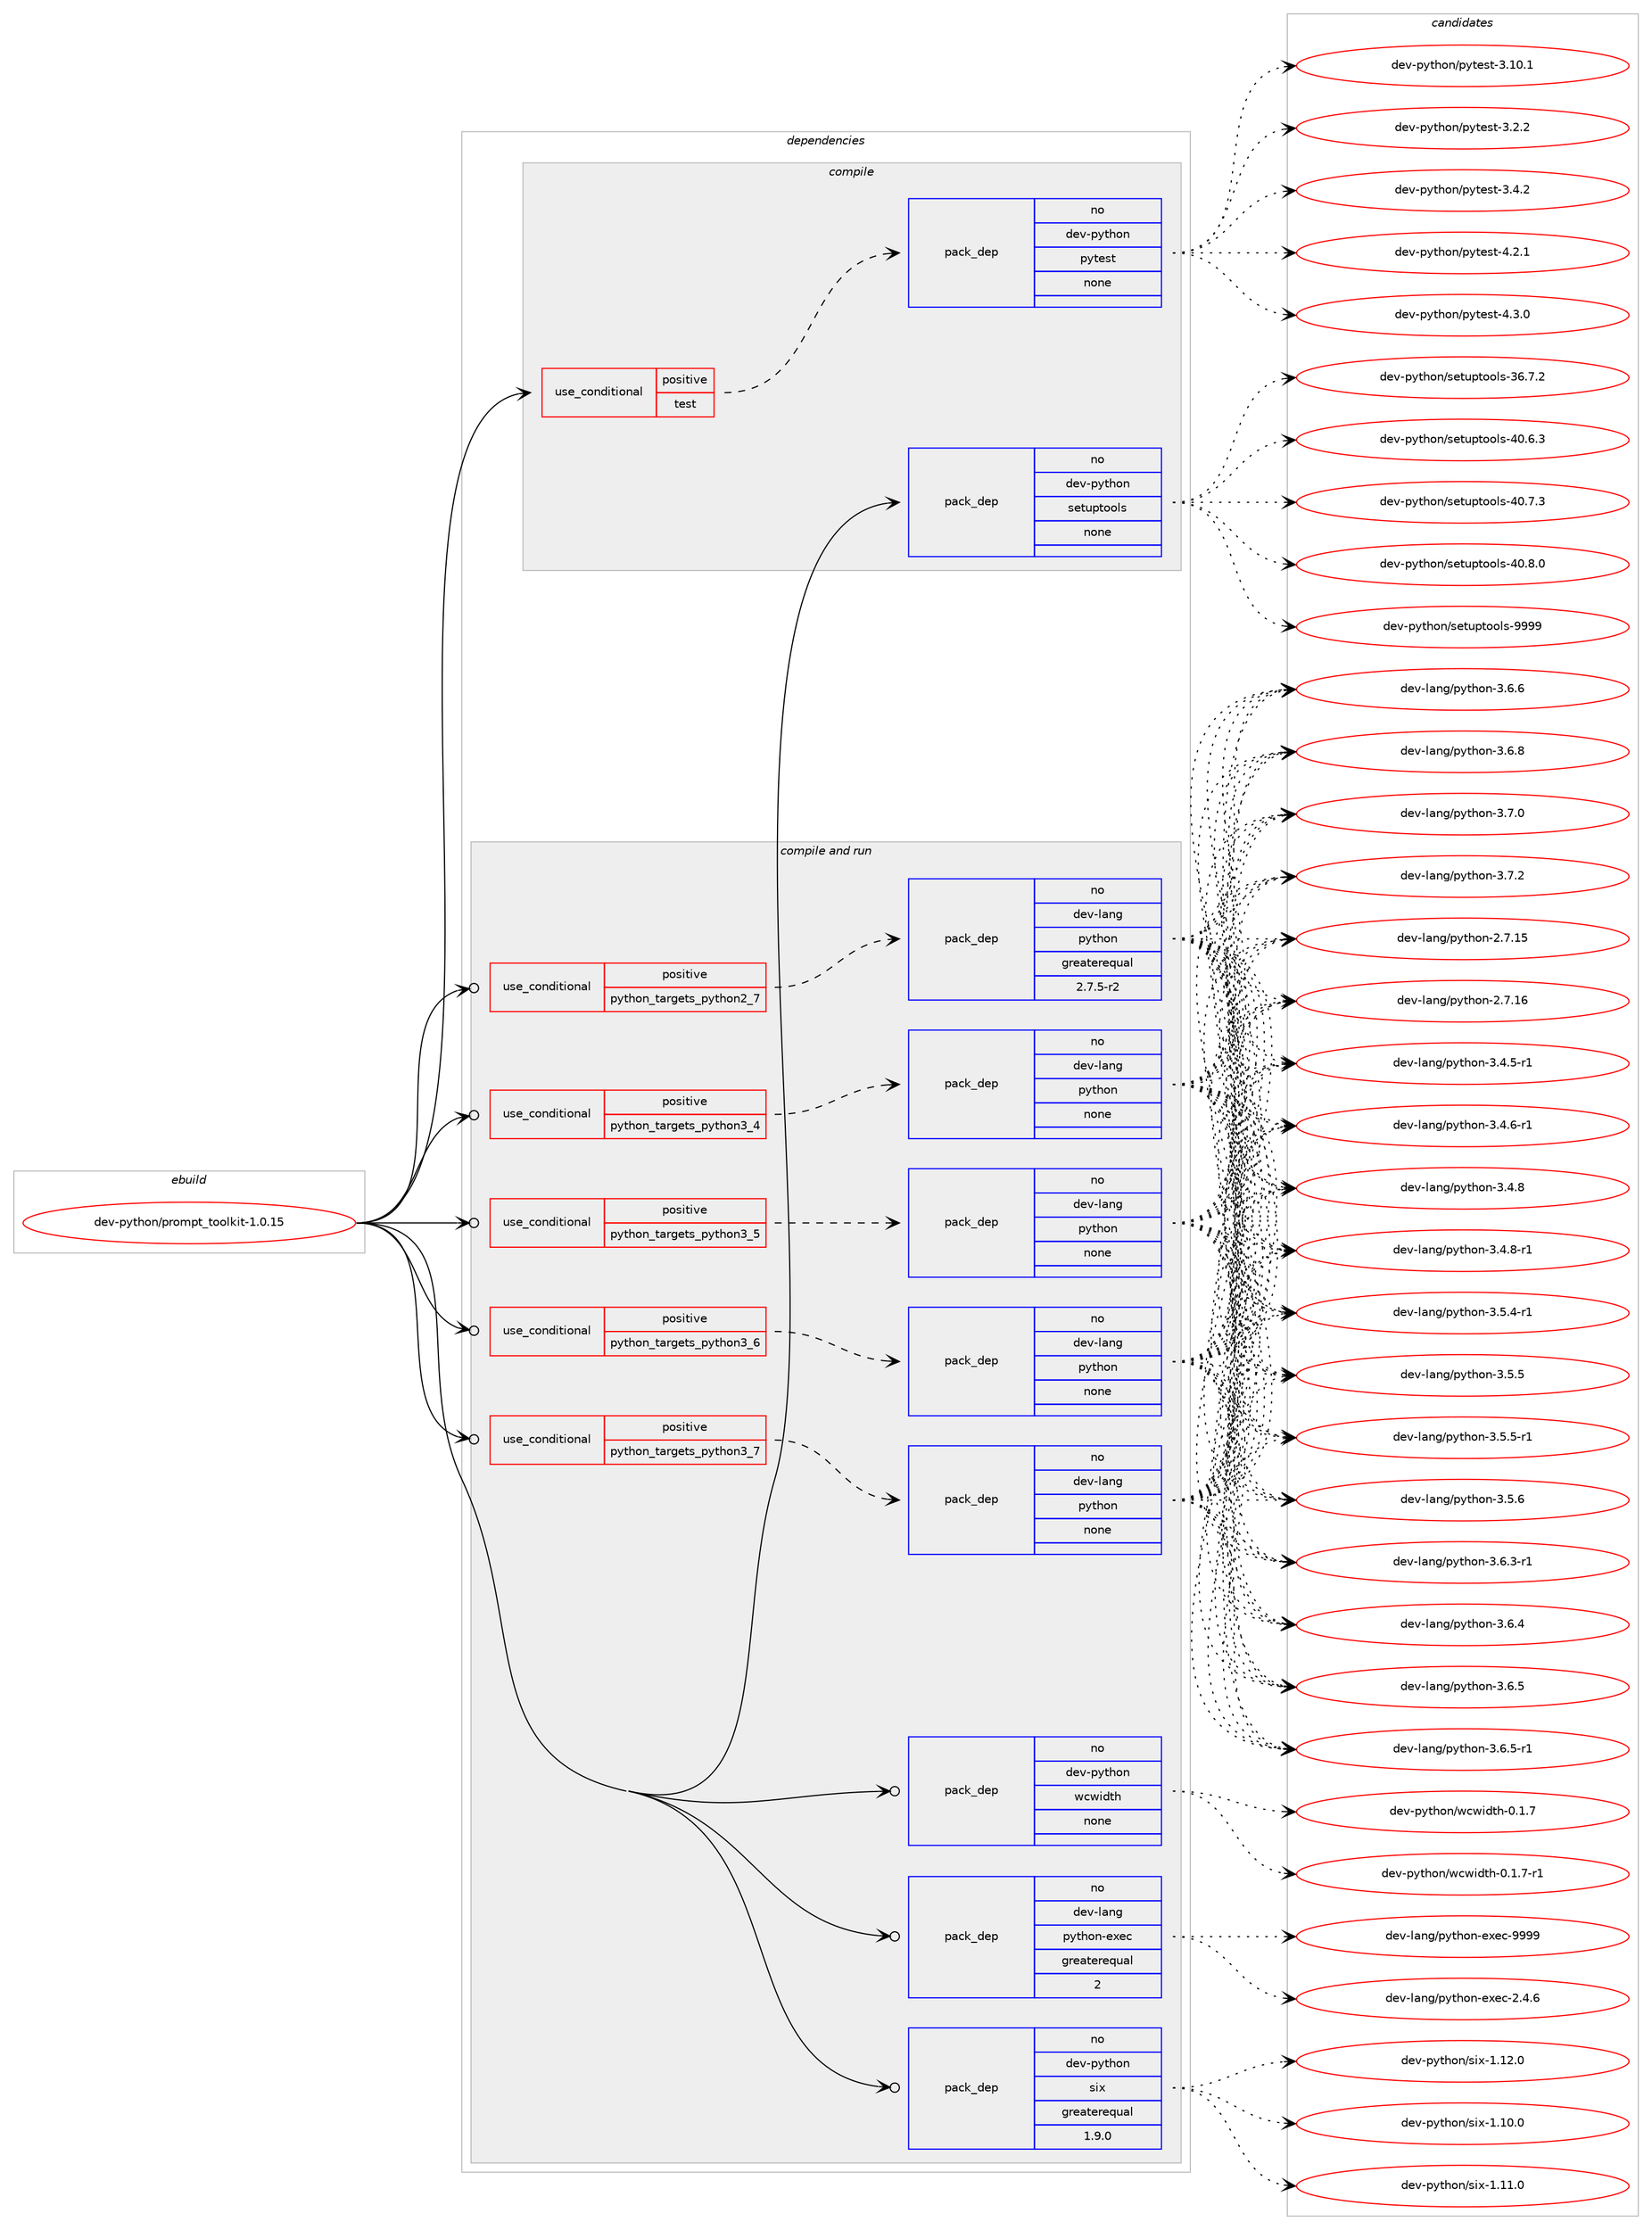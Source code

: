 digraph prolog {

# *************
# Graph options
# *************

newrank=true;
concentrate=true;
compound=true;
graph [rankdir=LR,fontname=Helvetica,fontsize=10,ranksep=1.5];#, ranksep=2.5, nodesep=0.2];
edge  [arrowhead=vee];
node  [fontname=Helvetica,fontsize=10];

# **********
# The ebuild
# **********

subgraph cluster_leftcol {
color=gray;
rank=same;
label=<<i>ebuild</i>>;
id [label="dev-python/prompt_toolkit-1.0.15", color=red, width=4, href="../dev-python/prompt_toolkit-1.0.15.svg"];
}

# ****************
# The dependencies
# ****************

subgraph cluster_midcol {
color=gray;
label=<<i>dependencies</i>>;
subgraph cluster_compile {
fillcolor="#eeeeee";
style=filled;
label=<<i>compile</i>>;
subgraph cond379869 {
dependency1426646 [label=<<TABLE BORDER="0" CELLBORDER="1" CELLSPACING="0" CELLPADDING="4"><TR><TD ROWSPAN="3" CELLPADDING="10">use_conditional</TD></TR><TR><TD>positive</TD></TR><TR><TD>test</TD></TR></TABLE>>, shape=none, color=red];
subgraph pack1023463 {
dependency1426647 [label=<<TABLE BORDER="0" CELLBORDER="1" CELLSPACING="0" CELLPADDING="4" WIDTH="220"><TR><TD ROWSPAN="6" CELLPADDING="30">pack_dep</TD></TR><TR><TD WIDTH="110">no</TD></TR><TR><TD>dev-python</TD></TR><TR><TD>pytest</TD></TR><TR><TD>none</TD></TR><TR><TD></TD></TR></TABLE>>, shape=none, color=blue];
}
dependency1426646:e -> dependency1426647:w [weight=20,style="dashed",arrowhead="vee"];
}
id:e -> dependency1426646:w [weight=20,style="solid",arrowhead="vee"];
subgraph pack1023464 {
dependency1426648 [label=<<TABLE BORDER="0" CELLBORDER="1" CELLSPACING="0" CELLPADDING="4" WIDTH="220"><TR><TD ROWSPAN="6" CELLPADDING="30">pack_dep</TD></TR><TR><TD WIDTH="110">no</TD></TR><TR><TD>dev-python</TD></TR><TR><TD>setuptools</TD></TR><TR><TD>none</TD></TR><TR><TD></TD></TR></TABLE>>, shape=none, color=blue];
}
id:e -> dependency1426648:w [weight=20,style="solid",arrowhead="vee"];
}
subgraph cluster_compileandrun {
fillcolor="#eeeeee";
style=filled;
label=<<i>compile and run</i>>;
subgraph cond379870 {
dependency1426649 [label=<<TABLE BORDER="0" CELLBORDER="1" CELLSPACING="0" CELLPADDING="4"><TR><TD ROWSPAN="3" CELLPADDING="10">use_conditional</TD></TR><TR><TD>positive</TD></TR><TR><TD>python_targets_python2_7</TD></TR></TABLE>>, shape=none, color=red];
subgraph pack1023465 {
dependency1426650 [label=<<TABLE BORDER="0" CELLBORDER="1" CELLSPACING="0" CELLPADDING="4" WIDTH="220"><TR><TD ROWSPAN="6" CELLPADDING="30">pack_dep</TD></TR><TR><TD WIDTH="110">no</TD></TR><TR><TD>dev-lang</TD></TR><TR><TD>python</TD></TR><TR><TD>greaterequal</TD></TR><TR><TD>2.7.5-r2</TD></TR></TABLE>>, shape=none, color=blue];
}
dependency1426649:e -> dependency1426650:w [weight=20,style="dashed",arrowhead="vee"];
}
id:e -> dependency1426649:w [weight=20,style="solid",arrowhead="odotvee"];
subgraph cond379871 {
dependency1426651 [label=<<TABLE BORDER="0" CELLBORDER="1" CELLSPACING="0" CELLPADDING="4"><TR><TD ROWSPAN="3" CELLPADDING="10">use_conditional</TD></TR><TR><TD>positive</TD></TR><TR><TD>python_targets_python3_4</TD></TR></TABLE>>, shape=none, color=red];
subgraph pack1023466 {
dependency1426652 [label=<<TABLE BORDER="0" CELLBORDER="1" CELLSPACING="0" CELLPADDING="4" WIDTH="220"><TR><TD ROWSPAN="6" CELLPADDING="30">pack_dep</TD></TR><TR><TD WIDTH="110">no</TD></TR><TR><TD>dev-lang</TD></TR><TR><TD>python</TD></TR><TR><TD>none</TD></TR><TR><TD></TD></TR></TABLE>>, shape=none, color=blue];
}
dependency1426651:e -> dependency1426652:w [weight=20,style="dashed",arrowhead="vee"];
}
id:e -> dependency1426651:w [weight=20,style="solid",arrowhead="odotvee"];
subgraph cond379872 {
dependency1426653 [label=<<TABLE BORDER="0" CELLBORDER="1" CELLSPACING="0" CELLPADDING="4"><TR><TD ROWSPAN="3" CELLPADDING="10">use_conditional</TD></TR><TR><TD>positive</TD></TR><TR><TD>python_targets_python3_5</TD></TR></TABLE>>, shape=none, color=red];
subgraph pack1023467 {
dependency1426654 [label=<<TABLE BORDER="0" CELLBORDER="1" CELLSPACING="0" CELLPADDING="4" WIDTH="220"><TR><TD ROWSPAN="6" CELLPADDING="30">pack_dep</TD></TR><TR><TD WIDTH="110">no</TD></TR><TR><TD>dev-lang</TD></TR><TR><TD>python</TD></TR><TR><TD>none</TD></TR><TR><TD></TD></TR></TABLE>>, shape=none, color=blue];
}
dependency1426653:e -> dependency1426654:w [weight=20,style="dashed",arrowhead="vee"];
}
id:e -> dependency1426653:w [weight=20,style="solid",arrowhead="odotvee"];
subgraph cond379873 {
dependency1426655 [label=<<TABLE BORDER="0" CELLBORDER="1" CELLSPACING="0" CELLPADDING="4"><TR><TD ROWSPAN="3" CELLPADDING="10">use_conditional</TD></TR><TR><TD>positive</TD></TR><TR><TD>python_targets_python3_6</TD></TR></TABLE>>, shape=none, color=red];
subgraph pack1023468 {
dependency1426656 [label=<<TABLE BORDER="0" CELLBORDER="1" CELLSPACING="0" CELLPADDING="4" WIDTH="220"><TR><TD ROWSPAN="6" CELLPADDING="30">pack_dep</TD></TR><TR><TD WIDTH="110">no</TD></TR><TR><TD>dev-lang</TD></TR><TR><TD>python</TD></TR><TR><TD>none</TD></TR><TR><TD></TD></TR></TABLE>>, shape=none, color=blue];
}
dependency1426655:e -> dependency1426656:w [weight=20,style="dashed",arrowhead="vee"];
}
id:e -> dependency1426655:w [weight=20,style="solid",arrowhead="odotvee"];
subgraph cond379874 {
dependency1426657 [label=<<TABLE BORDER="0" CELLBORDER="1" CELLSPACING="0" CELLPADDING="4"><TR><TD ROWSPAN="3" CELLPADDING="10">use_conditional</TD></TR><TR><TD>positive</TD></TR><TR><TD>python_targets_python3_7</TD></TR></TABLE>>, shape=none, color=red];
subgraph pack1023469 {
dependency1426658 [label=<<TABLE BORDER="0" CELLBORDER="1" CELLSPACING="0" CELLPADDING="4" WIDTH="220"><TR><TD ROWSPAN="6" CELLPADDING="30">pack_dep</TD></TR><TR><TD WIDTH="110">no</TD></TR><TR><TD>dev-lang</TD></TR><TR><TD>python</TD></TR><TR><TD>none</TD></TR><TR><TD></TD></TR></TABLE>>, shape=none, color=blue];
}
dependency1426657:e -> dependency1426658:w [weight=20,style="dashed",arrowhead="vee"];
}
id:e -> dependency1426657:w [weight=20,style="solid",arrowhead="odotvee"];
subgraph pack1023470 {
dependency1426659 [label=<<TABLE BORDER="0" CELLBORDER="1" CELLSPACING="0" CELLPADDING="4" WIDTH="220"><TR><TD ROWSPAN="6" CELLPADDING="30">pack_dep</TD></TR><TR><TD WIDTH="110">no</TD></TR><TR><TD>dev-lang</TD></TR><TR><TD>python-exec</TD></TR><TR><TD>greaterequal</TD></TR><TR><TD>2</TD></TR></TABLE>>, shape=none, color=blue];
}
id:e -> dependency1426659:w [weight=20,style="solid",arrowhead="odotvee"];
subgraph pack1023471 {
dependency1426660 [label=<<TABLE BORDER="0" CELLBORDER="1" CELLSPACING="0" CELLPADDING="4" WIDTH="220"><TR><TD ROWSPAN="6" CELLPADDING="30">pack_dep</TD></TR><TR><TD WIDTH="110">no</TD></TR><TR><TD>dev-python</TD></TR><TR><TD>six</TD></TR><TR><TD>greaterequal</TD></TR><TR><TD>1.9.0</TD></TR></TABLE>>, shape=none, color=blue];
}
id:e -> dependency1426660:w [weight=20,style="solid",arrowhead="odotvee"];
subgraph pack1023472 {
dependency1426661 [label=<<TABLE BORDER="0" CELLBORDER="1" CELLSPACING="0" CELLPADDING="4" WIDTH="220"><TR><TD ROWSPAN="6" CELLPADDING="30">pack_dep</TD></TR><TR><TD WIDTH="110">no</TD></TR><TR><TD>dev-python</TD></TR><TR><TD>wcwidth</TD></TR><TR><TD>none</TD></TR><TR><TD></TD></TR></TABLE>>, shape=none, color=blue];
}
id:e -> dependency1426661:w [weight=20,style="solid",arrowhead="odotvee"];
}
subgraph cluster_run {
fillcolor="#eeeeee";
style=filled;
label=<<i>run</i>>;
}
}

# **************
# The candidates
# **************

subgraph cluster_choices {
rank=same;
color=gray;
label=<<i>candidates</i>>;

subgraph choice1023463 {
color=black;
nodesep=1;
choice100101118451121211161041111104711212111610111511645514649484649 [label="dev-python/pytest-3.10.1", color=red, width=4,href="../dev-python/pytest-3.10.1.svg"];
choice1001011184511212111610411111047112121116101115116455146504650 [label="dev-python/pytest-3.2.2", color=red, width=4,href="../dev-python/pytest-3.2.2.svg"];
choice1001011184511212111610411111047112121116101115116455146524650 [label="dev-python/pytest-3.4.2", color=red, width=4,href="../dev-python/pytest-3.4.2.svg"];
choice1001011184511212111610411111047112121116101115116455246504649 [label="dev-python/pytest-4.2.1", color=red, width=4,href="../dev-python/pytest-4.2.1.svg"];
choice1001011184511212111610411111047112121116101115116455246514648 [label="dev-python/pytest-4.3.0", color=red, width=4,href="../dev-python/pytest-4.3.0.svg"];
dependency1426647:e -> choice100101118451121211161041111104711212111610111511645514649484649:w [style=dotted,weight="100"];
dependency1426647:e -> choice1001011184511212111610411111047112121116101115116455146504650:w [style=dotted,weight="100"];
dependency1426647:e -> choice1001011184511212111610411111047112121116101115116455146524650:w [style=dotted,weight="100"];
dependency1426647:e -> choice1001011184511212111610411111047112121116101115116455246504649:w [style=dotted,weight="100"];
dependency1426647:e -> choice1001011184511212111610411111047112121116101115116455246514648:w [style=dotted,weight="100"];
}
subgraph choice1023464 {
color=black;
nodesep=1;
choice100101118451121211161041111104711510111611711211611111110811545515446554650 [label="dev-python/setuptools-36.7.2", color=red, width=4,href="../dev-python/setuptools-36.7.2.svg"];
choice100101118451121211161041111104711510111611711211611111110811545524846544651 [label="dev-python/setuptools-40.6.3", color=red, width=4,href="../dev-python/setuptools-40.6.3.svg"];
choice100101118451121211161041111104711510111611711211611111110811545524846554651 [label="dev-python/setuptools-40.7.3", color=red, width=4,href="../dev-python/setuptools-40.7.3.svg"];
choice100101118451121211161041111104711510111611711211611111110811545524846564648 [label="dev-python/setuptools-40.8.0", color=red, width=4,href="../dev-python/setuptools-40.8.0.svg"];
choice10010111845112121116104111110471151011161171121161111111081154557575757 [label="dev-python/setuptools-9999", color=red, width=4,href="../dev-python/setuptools-9999.svg"];
dependency1426648:e -> choice100101118451121211161041111104711510111611711211611111110811545515446554650:w [style=dotted,weight="100"];
dependency1426648:e -> choice100101118451121211161041111104711510111611711211611111110811545524846544651:w [style=dotted,weight="100"];
dependency1426648:e -> choice100101118451121211161041111104711510111611711211611111110811545524846554651:w [style=dotted,weight="100"];
dependency1426648:e -> choice100101118451121211161041111104711510111611711211611111110811545524846564648:w [style=dotted,weight="100"];
dependency1426648:e -> choice10010111845112121116104111110471151011161171121161111111081154557575757:w [style=dotted,weight="100"];
}
subgraph choice1023465 {
color=black;
nodesep=1;
choice10010111845108971101034711212111610411111045504655464953 [label="dev-lang/python-2.7.15", color=red, width=4,href="../dev-lang/python-2.7.15.svg"];
choice10010111845108971101034711212111610411111045504655464954 [label="dev-lang/python-2.7.16", color=red, width=4,href="../dev-lang/python-2.7.16.svg"];
choice1001011184510897110103471121211161041111104551465246534511449 [label="dev-lang/python-3.4.5-r1", color=red, width=4,href="../dev-lang/python-3.4.5-r1.svg"];
choice1001011184510897110103471121211161041111104551465246544511449 [label="dev-lang/python-3.4.6-r1", color=red, width=4,href="../dev-lang/python-3.4.6-r1.svg"];
choice100101118451089711010347112121116104111110455146524656 [label="dev-lang/python-3.4.8", color=red, width=4,href="../dev-lang/python-3.4.8.svg"];
choice1001011184510897110103471121211161041111104551465246564511449 [label="dev-lang/python-3.4.8-r1", color=red, width=4,href="../dev-lang/python-3.4.8-r1.svg"];
choice1001011184510897110103471121211161041111104551465346524511449 [label="dev-lang/python-3.5.4-r1", color=red, width=4,href="../dev-lang/python-3.5.4-r1.svg"];
choice100101118451089711010347112121116104111110455146534653 [label="dev-lang/python-3.5.5", color=red, width=4,href="../dev-lang/python-3.5.5.svg"];
choice1001011184510897110103471121211161041111104551465346534511449 [label="dev-lang/python-3.5.5-r1", color=red, width=4,href="../dev-lang/python-3.5.5-r1.svg"];
choice100101118451089711010347112121116104111110455146534654 [label="dev-lang/python-3.5.6", color=red, width=4,href="../dev-lang/python-3.5.6.svg"];
choice1001011184510897110103471121211161041111104551465446514511449 [label="dev-lang/python-3.6.3-r1", color=red, width=4,href="../dev-lang/python-3.6.3-r1.svg"];
choice100101118451089711010347112121116104111110455146544652 [label="dev-lang/python-3.6.4", color=red, width=4,href="../dev-lang/python-3.6.4.svg"];
choice100101118451089711010347112121116104111110455146544653 [label="dev-lang/python-3.6.5", color=red, width=4,href="../dev-lang/python-3.6.5.svg"];
choice1001011184510897110103471121211161041111104551465446534511449 [label="dev-lang/python-3.6.5-r1", color=red, width=4,href="../dev-lang/python-3.6.5-r1.svg"];
choice100101118451089711010347112121116104111110455146544654 [label="dev-lang/python-3.6.6", color=red, width=4,href="../dev-lang/python-3.6.6.svg"];
choice100101118451089711010347112121116104111110455146544656 [label="dev-lang/python-3.6.8", color=red, width=4,href="../dev-lang/python-3.6.8.svg"];
choice100101118451089711010347112121116104111110455146554648 [label="dev-lang/python-3.7.0", color=red, width=4,href="../dev-lang/python-3.7.0.svg"];
choice100101118451089711010347112121116104111110455146554650 [label="dev-lang/python-3.7.2", color=red, width=4,href="../dev-lang/python-3.7.2.svg"];
dependency1426650:e -> choice10010111845108971101034711212111610411111045504655464953:w [style=dotted,weight="100"];
dependency1426650:e -> choice10010111845108971101034711212111610411111045504655464954:w [style=dotted,weight="100"];
dependency1426650:e -> choice1001011184510897110103471121211161041111104551465246534511449:w [style=dotted,weight="100"];
dependency1426650:e -> choice1001011184510897110103471121211161041111104551465246544511449:w [style=dotted,weight="100"];
dependency1426650:e -> choice100101118451089711010347112121116104111110455146524656:w [style=dotted,weight="100"];
dependency1426650:e -> choice1001011184510897110103471121211161041111104551465246564511449:w [style=dotted,weight="100"];
dependency1426650:e -> choice1001011184510897110103471121211161041111104551465346524511449:w [style=dotted,weight="100"];
dependency1426650:e -> choice100101118451089711010347112121116104111110455146534653:w [style=dotted,weight="100"];
dependency1426650:e -> choice1001011184510897110103471121211161041111104551465346534511449:w [style=dotted,weight="100"];
dependency1426650:e -> choice100101118451089711010347112121116104111110455146534654:w [style=dotted,weight="100"];
dependency1426650:e -> choice1001011184510897110103471121211161041111104551465446514511449:w [style=dotted,weight="100"];
dependency1426650:e -> choice100101118451089711010347112121116104111110455146544652:w [style=dotted,weight="100"];
dependency1426650:e -> choice100101118451089711010347112121116104111110455146544653:w [style=dotted,weight="100"];
dependency1426650:e -> choice1001011184510897110103471121211161041111104551465446534511449:w [style=dotted,weight="100"];
dependency1426650:e -> choice100101118451089711010347112121116104111110455146544654:w [style=dotted,weight="100"];
dependency1426650:e -> choice100101118451089711010347112121116104111110455146544656:w [style=dotted,weight="100"];
dependency1426650:e -> choice100101118451089711010347112121116104111110455146554648:w [style=dotted,weight="100"];
dependency1426650:e -> choice100101118451089711010347112121116104111110455146554650:w [style=dotted,weight="100"];
}
subgraph choice1023466 {
color=black;
nodesep=1;
choice10010111845108971101034711212111610411111045504655464953 [label="dev-lang/python-2.7.15", color=red, width=4,href="../dev-lang/python-2.7.15.svg"];
choice10010111845108971101034711212111610411111045504655464954 [label="dev-lang/python-2.7.16", color=red, width=4,href="../dev-lang/python-2.7.16.svg"];
choice1001011184510897110103471121211161041111104551465246534511449 [label="dev-lang/python-3.4.5-r1", color=red, width=4,href="../dev-lang/python-3.4.5-r1.svg"];
choice1001011184510897110103471121211161041111104551465246544511449 [label="dev-lang/python-3.4.6-r1", color=red, width=4,href="../dev-lang/python-3.4.6-r1.svg"];
choice100101118451089711010347112121116104111110455146524656 [label="dev-lang/python-3.4.8", color=red, width=4,href="../dev-lang/python-3.4.8.svg"];
choice1001011184510897110103471121211161041111104551465246564511449 [label="dev-lang/python-3.4.8-r1", color=red, width=4,href="../dev-lang/python-3.4.8-r1.svg"];
choice1001011184510897110103471121211161041111104551465346524511449 [label="dev-lang/python-3.5.4-r1", color=red, width=4,href="../dev-lang/python-3.5.4-r1.svg"];
choice100101118451089711010347112121116104111110455146534653 [label="dev-lang/python-3.5.5", color=red, width=4,href="../dev-lang/python-3.5.5.svg"];
choice1001011184510897110103471121211161041111104551465346534511449 [label="dev-lang/python-3.5.5-r1", color=red, width=4,href="../dev-lang/python-3.5.5-r1.svg"];
choice100101118451089711010347112121116104111110455146534654 [label="dev-lang/python-3.5.6", color=red, width=4,href="../dev-lang/python-3.5.6.svg"];
choice1001011184510897110103471121211161041111104551465446514511449 [label="dev-lang/python-3.6.3-r1", color=red, width=4,href="../dev-lang/python-3.6.3-r1.svg"];
choice100101118451089711010347112121116104111110455146544652 [label="dev-lang/python-3.6.4", color=red, width=4,href="../dev-lang/python-3.6.4.svg"];
choice100101118451089711010347112121116104111110455146544653 [label="dev-lang/python-3.6.5", color=red, width=4,href="../dev-lang/python-3.6.5.svg"];
choice1001011184510897110103471121211161041111104551465446534511449 [label="dev-lang/python-3.6.5-r1", color=red, width=4,href="../dev-lang/python-3.6.5-r1.svg"];
choice100101118451089711010347112121116104111110455146544654 [label="dev-lang/python-3.6.6", color=red, width=4,href="../dev-lang/python-3.6.6.svg"];
choice100101118451089711010347112121116104111110455146544656 [label="dev-lang/python-3.6.8", color=red, width=4,href="../dev-lang/python-3.6.8.svg"];
choice100101118451089711010347112121116104111110455146554648 [label="dev-lang/python-3.7.0", color=red, width=4,href="../dev-lang/python-3.7.0.svg"];
choice100101118451089711010347112121116104111110455146554650 [label="dev-lang/python-3.7.2", color=red, width=4,href="../dev-lang/python-3.7.2.svg"];
dependency1426652:e -> choice10010111845108971101034711212111610411111045504655464953:w [style=dotted,weight="100"];
dependency1426652:e -> choice10010111845108971101034711212111610411111045504655464954:w [style=dotted,weight="100"];
dependency1426652:e -> choice1001011184510897110103471121211161041111104551465246534511449:w [style=dotted,weight="100"];
dependency1426652:e -> choice1001011184510897110103471121211161041111104551465246544511449:w [style=dotted,weight="100"];
dependency1426652:e -> choice100101118451089711010347112121116104111110455146524656:w [style=dotted,weight="100"];
dependency1426652:e -> choice1001011184510897110103471121211161041111104551465246564511449:w [style=dotted,weight="100"];
dependency1426652:e -> choice1001011184510897110103471121211161041111104551465346524511449:w [style=dotted,weight="100"];
dependency1426652:e -> choice100101118451089711010347112121116104111110455146534653:w [style=dotted,weight="100"];
dependency1426652:e -> choice1001011184510897110103471121211161041111104551465346534511449:w [style=dotted,weight="100"];
dependency1426652:e -> choice100101118451089711010347112121116104111110455146534654:w [style=dotted,weight="100"];
dependency1426652:e -> choice1001011184510897110103471121211161041111104551465446514511449:w [style=dotted,weight="100"];
dependency1426652:e -> choice100101118451089711010347112121116104111110455146544652:w [style=dotted,weight="100"];
dependency1426652:e -> choice100101118451089711010347112121116104111110455146544653:w [style=dotted,weight="100"];
dependency1426652:e -> choice1001011184510897110103471121211161041111104551465446534511449:w [style=dotted,weight="100"];
dependency1426652:e -> choice100101118451089711010347112121116104111110455146544654:w [style=dotted,weight="100"];
dependency1426652:e -> choice100101118451089711010347112121116104111110455146544656:w [style=dotted,weight="100"];
dependency1426652:e -> choice100101118451089711010347112121116104111110455146554648:w [style=dotted,weight="100"];
dependency1426652:e -> choice100101118451089711010347112121116104111110455146554650:w [style=dotted,weight="100"];
}
subgraph choice1023467 {
color=black;
nodesep=1;
choice10010111845108971101034711212111610411111045504655464953 [label="dev-lang/python-2.7.15", color=red, width=4,href="../dev-lang/python-2.7.15.svg"];
choice10010111845108971101034711212111610411111045504655464954 [label="dev-lang/python-2.7.16", color=red, width=4,href="../dev-lang/python-2.7.16.svg"];
choice1001011184510897110103471121211161041111104551465246534511449 [label="dev-lang/python-3.4.5-r1", color=red, width=4,href="../dev-lang/python-3.4.5-r1.svg"];
choice1001011184510897110103471121211161041111104551465246544511449 [label="dev-lang/python-3.4.6-r1", color=red, width=4,href="../dev-lang/python-3.4.6-r1.svg"];
choice100101118451089711010347112121116104111110455146524656 [label="dev-lang/python-3.4.8", color=red, width=4,href="../dev-lang/python-3.4.8.svg"];
choice1001011184510897110103471121211161041111104551465246564511449 [label="dev-lang/python-3.4.8-r1", color=red, width=4,href="../dev-lang/python-3.4.8-r1.svg"];
choice1001011184510897110103471121211161041111104551465346524511449 [label="dev-lang/python-3.5.4-r1", color=red, width=4,href="../dev-lang/python-3.5.4-r1.svg"];
choice100101118451089711010347112121116104111110455146534653 [label="dev-lang/python-3.5.5", color=red, width=4,href="../dev-lang/python-3.5.5.svg"];
choice1001011184510897110103471121211161041111104551465346534511449 [label="dev-lang/python-3.5.5-r1", color=red, width=4,href="../dev-lang/python-3.5.5-r1.svg"];
choice100101118451089711010347112121116104111110455146534654 [label="dev-lang/python-3.5.6", color=red, width=4,href="../dev-lang/python-3.5.6.svg"];
choice1001011184510897110103471121211161041111104551465446514511449 [label="dev-lang/python-3.6.3-r1", color=red, width=4,href="../dev-lang/python-3.6.3-r1.svg"];
choice100101118451089711010347112121116104111110455146544652 [label="dev-lang/python-3.6.4", color=red, width=4,href="../dev-lang/python-3.6.4.svg"];
choice100101118451089711010347112121116104111110455146544653 [label="dev-lang/python-3.6.5", color=red, width=4,href="../dev-lang/python-3.6.5.svg"];
choice1001011184510897110103471121211161041111104551465446534511449 [label="dev-lang/python-3.6.5-r1", color=red, width=4,href="../dev-lang/python-3.6.5-r1.svg"];
choice100101118451089711010347112121116104111110455146544654 [label="dev-lang/python-3.6.6", color=red, width=4,href="../dev-lang/python-3.6.6.svg"];
choice100101118451089711010347112121116104111110455146544656 [label="dev-lang/python-3.6.8", color=red, width=4,href="../dev-lang/python-3.6.8.svg"];
choice100101118451089711010347112121116104111110455146554648 [label="dev-lang/python-3.7.0", color=red, width=4,href="../dev-lang/python-3.7.0.svg"];
choice100101118451089711010347112121116104111110455146554650 [label="dev-lang/python-3.7.2", color=red, width=4,href="../dev-lang/python-3.7.2.svg"];
dependency1426654:e -> choice10010111845108971101034711212111610411111045504655464953:w [style=dotted,weight="100"];
dependency1426654:e -> choice10010111845108971101034711212111610411111045504655464954:w [style=dotted,weight="100"];
dependency1426654:e -> choice1001011184510897110103471121211161041111104551465246534511449:w [style=dotted,weight="100"];
dependency1426654:e -> choice1001011184510897110103471121211161041111104551465246544511449:w [style=dotted,weight="100"];
dependency1426654:e -> choice100101118451089711010347112121116104111110455146524656:w [style=dotted,weight="100"];
dependency1426654:e -> choice1001011184510897110103471121211161041111104551465246564511449:w [style=dotted,weight="100"];
dependency1426654:e -> choice1001011184510897110103471121211161041111104551465346524511449:w [style=dotted,weight="100"];
dependency1426654:e -> choice100101118451089711010347112121116104111110455146534653:w [style=dotted,weight="100"];
dependency1426654:e -> choice1001011184510897110103471121211161041111104551465346534511449:w [style=dotted,weight="100"];
dependency1426654:e -> choice100101118451089711010347112121116104111110455146534654:w [style=dotted,weight="100"];
dependency1426654:e -> choice1001011184510897110103471121211161041111104551465446514511449:w [style=dotted,weight="100"];
dependency1426654:e -> choice100101118451089711010347112121116104111110455146544652:w [style=dotted,weight="100"];
dependency1426654:e -> choice100101118451089711010347112121116104111110455146544653:w [style=dotted,weight="100"];
dependency1426654:e -> choice1001011184510897110103471121211161041111104551465446534511449:w [style=dotted,weight="100"];
dependency1426654:e -> choice100101118451089711010347112121116104111110455146544654:w [style=dotted,weight="100"];
dependency1426654:e -> choice100101118451089711010347112121116104111110455146544656:w [style=dotted,weight="100"];
dependency1426654:e -> choice100101118451089711010347112121116104111110455146554648:w [style=dotted,weight="100"];
dependency1426654:e -> choice100101118451089711010347112121116104111110455146554650:w [style=dotted,weight="100"];
}
subgraph choice1023468 {
color=black;
nodesep=1;
choice10010111845108971101034711212111610411111045504655464953 [label="dev-lang/python-2.7.15", color=red, width=4,href="../dev-lang/python-2.7.15.svg"];
choice10010111845108971101034711212111610411111045504655464954 [label="dev-lang/python-2.7.16", color=red, width=4,href="../dev-lang/python-2.7.16.svg"];
choice1001011184510897110103471121211161041111104551465246534511449 [label="dev-lang/python-3.4.5-r1", color=red, width=4,href="../dev-lang/python-3.4.5-r1.svg"];
choice1001011184510897110103471121211161041111104551465246544511449 [label="dev-lang/python-3.4.6-r1", color=red, width=4,href="../dev-lang/python-3.4.6-r1.svg"];
choice100101118451089711010347112121116104111110455146524656 [label="dev-lang/python-3.4.8", color=red, width=4,href="../dev-lang/python-3.4.8.svg"];
choice1001011184510897110103471121211161041111104551465246564511449 [label="dev-lang/python-3.4.8-r1", color=red, width=4,href="../dev-lang/python-3.4.8-r1.svg"];
choice1001011184510897110103471121211161041111104551465346524511449 [label="dev-lang/python-3.5.4-r1", color=red, width=4,href="../dev-lang/python-3.5.4-r1.svg"];
choice100101118451089711010347112121116104111110455146534653 [label="dev-lang/python-3.5.5", color=red, width=4,href="../dev-lang/python-3.5.5.svg"];
choice1001011184510897110103471121211161041111104551465346534511449 [label="dev-lang/python-3.5.5-r1", color=red, width=4,href="../dev-lang/python-3.5.5-r1.svg"];
choice100101118451089711010347112121116104111110455146534654 [label="dev-lang/python-3.5.6", color=red, width=4,href="../dev-lang/python-3.5.6.svg"];
choice1001011184510897110103471121211161041111104551465446514511449 [label="dev-lang/python-3.6.3-r1", color=red, width=4,href="../dev-lang/python-3.6.3-r1.svg"];
choice100101118451089711010347112121116104111110455146544652 [label="dev-lang/python-3.6.4", color=red, width=4,href="../dev-lang/python-3.6.4.svg"];
choice100101118451089711010347112121116104111110455146544653 [label="dev-lang/python-3.6.5", color=red, width=4,href="../dev-lang/python-3.6.5.svg"];
choice1001011184510897110103471121211161041111104551465446534511449 [label="dev-lang/python-3.6.5-r1", color=red, width=4,href="../dev-lang/python-3.6.5-r1.svg"];
choice100101118451089711010347112121116104111110455146544654 [label="dev-lang/python-3.6.6", color=red, width=4,href="../dev-lang/python-3.6.6.svg"];
choice100101118451089711010347112121116104111110455146544656 [label="dev-lang/python-3.6.8", color=red, width=4,href="../dev-lang/python-3.6.8.svg"];
choice100101118451089711010347112121116104111110455146554648 [label="dev-lang/python-3.7.0", color=red, width=4,href="../dev-lang/python-3.7.0.svg"];
choice100101118451089711010347112121116104111110455146554650 [label="dev-lang/python-3.7.2", color=red, width=4,href="../dev-lang/python-3.7.2.svg"];
dependency1426656:e -> choice10010111845108971101034711212111610411111045504655464953:w [style=dotted,weight="100"];
dependency1426656:e -> choice10010111845108971101034711212111610411111045504655464954:w [style=dotted,weight="100"];
dependency1426656:e -> choice1001011184510897110103471121211161041111104551465246534511449:w [style=dotted,weight="100"];
dependency1426656:e -> choice1001011184510897110103471121211161041111104551465246544511449:w [style=dotted,weight="100"];
dependency1426656:e -> choice100101118451089711010347112121116104111110455146524656:w [style=dotted,weight="100"];
dependency1426656:e -> choice1001011184510897110103471121211161041111104551465246564511449:w [style=dotted,weight="100"];
dependency1426656:e -> choice1001011184510897110103471121211161041111104551465346524511449:w [style=dotted,weight="100"];
dependency1426656:e -> choice100101118451089711010347112121116104111110455146534653:w [style=dotted,weight="100"];
dependency1426656:e -> choice1001011184510897110103471121211161041111104551465346534511449:w [style=dotted,weight="100"];
dependency1426656:e -> choice100101118451089711010347112121116104111110455146534654:w [style=dotted,weight="100"];
dependency1426656:e -> choice1001011184510897110103471121211161041111104551465446514511449:w [style=dotted,weight="100"];
dependency1426656:e -> choice100101118451089711010347112121116104111110455146544652:w [style=dotted,weight="100"];
dependency1426656:e -> choice100101118451089711010347112121116104111110455146544653:w [style=dotted,weight="100"];
dependency1426656:e -> choice1001011184510897110103471121211161041111104551465446534511449:w [style=dotted,weight="100"];
dependency1426656:e -> choice100101118451089711010347112121116104111110455146544654:w [style=dotted,weight="100"];
dependency1426656:e -> choice100101118451089711010347112121116104111110455146544656:w [style=dotted,weight="100"];
dependency1426656:e -> choice100101118451089711010347112121116104111110455146554648:w [style=dotted,weight="100"];
dependency1426656:e -> choice100101118451089711010347112121116104111110455146554650:w [style=dotted,weight="100"];
}
subgraph choice1023469 {
color=black;
nodesep=1;
choice10010111845108971101034711212111610411111045504655464953 [label="dev-lang/python-2.7.15", color=red, width=4,href="../dev-lang/python-2.7.15.svg"];
choice10010111845108971101034711212111610411111045504655464954 [label="dev-lang/python-2.7.16", color=red, width=4,href="../dev-lang/python-2.7.16.svg"];
choice1001011184510897110103471121211161041111104551465246534511449 [label="dev-lang/python-3.4.5-r1", color=red, width=4,href="../dev-lang/python-3.4.5-r1.svg"];
choice1001011184510897110103471121211161041111104551465246544511449 [label="dev-lang/python-3.4.6-r1", color=red, width=4,href="../dev-lang/python-3.4.6-r1.svg"];
choice100101118451089711010347112121116104111110455146524656 [label="dev-lang/python-3.4.8", color=red, width=4,href="../dev-lang/python-3.4.8.svg"];
choice1001011184510897110103471121211161041111104551465246564511449 [label="dev-lang/python-3.4.8-r1", color=red, width=4,href="../dev-lang/python-3.4.8-r1.svg"];
choice1001011184510897110103471121211161041111104551465346524511449 [label="dev-lang/python-3.5.4-r1", color=red, width=4,href="../dev-lang/python-3.5.4-r1.svg"];
choice100101118451089711010347112121116104111110455146534653 [label="dev-lang/python-3.5.5", color=red, width=4,href="../dev-lang/python-3.5.5.svg"];
choice1001011184510897110103471121211161041111104551465346534511449 [label="dev-lang/python-3.5.5-r1", color=red, width=4,href="../dev-lang/python-3.5.5-r1.svg"];
choice100101118451089711010347112121116104111110455146534654 [label="dev-lang/python-3.5.6", color=red, width=4,href="../dev-lang/python-3.5.6.svg"];
choice1001011184510897110103471121211161041111104551465446514511449 [label="dev-lang/python-3.6.3-r1", color=red, width=4,href="../dev-lang/python-3.6.3-r1.svg"];
choice100101118451089711010347112121116104111110455146544652 [label="dev-lang/python-3.6.4", color=red, width=4,href="../dev-lang/python-3.6.4.svg"];
choice100101118451089711010347112121116104111110455146544653 [label="dev-lang/python-3.6.5", color=red, width=4,href="../dev-lang/python-3.6.5.svg"];
choice1001011184510897110103471121211161041111104551465446534511449 [label="dev-lang/python-3.6.5-r1", color=red, width=4,href="../dev-lang/python-3.6.5-r1.svg"];
choice100101118451089711010347112121116104111110455146544654 [label="dev-lang/python-3.6.6", color=red, width=4,href="../dev-lang/python-3.6.6.svg"];
choice100101118451089711010347112121116104111110455146544656 [label="dev-lang/python-3.6.8", color=red, width=4,href="../dev-lang/python-3.6.8.svg"];
choice100101118451089711010347112121116104111110455146554648 [label="dev-lang/python-3.7.0", color=red, width=4,href="../dev-lang/python-3.7.0.svg"];
choice100101118451089711010347112121116104111110455146554650 [label="dev-lang/python-3.7.2", color=red, width=4,href="../dev-lang/python-3.7.2.svg"];
dependency1426658:e -> choice10010111845108971101034711212111610411111045504655464953:w [style=dotted,weight="100"];
dependency1426658:e -> choice10010111845108971101034711212111610411111045504655464954:w [style=dotted,weight="100"];
dependency1426658:e -> choice1001011184510897110103471121211161041111104551465246534511449:w [style=dotted,weight="100"];
dependency1426658:e -> choice1001011184510897110103471121211161041111104551465246544511449:w [style=dotted,weight="100"];
dependency1426658:e -> choice100101118451089711010347112121116104111110455146524656:w [style=dotted,weight="100"];
dependency1426658:e -> choice1001011184510897110103471121211161041111104551465246564511449:w [style=dotted,weight="100"];
dependency1426658:e -> choice1001011184510897110103471121211161041111104551465346524511449:w [style=dotted,weight="100"];
dependency1426658:e -> choice100101118451089711010347112121116104111110455146534653:w [style=dotted,weight="100"];
dependency1426658:e -> choice1001011184510897110103471121211161041111104551465346534511449:w [style=dotted,weight="100"];
dependency1426658:e -> choice100101118451089711010347112121116104111110455146534654:w [style=dotted,weight="100"];
dependency1426658:e -> choice1001011184510897110103471121211161041111104551465446514511449:w [style=dotted,weight="100"];
dependency1426658:e -> choice100101118451089711010347112121116104111110455146544652:w [style=dotted,weight="100"];
dependency1426658:e -> choice100101118451089711010347112121116104111110455146544653:w [style=dotted,weight="100"];
dependency1426658:e -> choice1001011184510897110103471121211161041111104551465446534511449:w [style=dotted,weight="100"];
dependency1426658:e -> choice100101118451089711010347112121116104111110455146544654:w [style=dotted,weight="100"];
dependency1426658:e -> choice100101118451089711010347112121116104111110455146544656:w [style=dotted,weight="100"];
dependency1426658:e -> choice100101118451089711010347112121116104111110455146554648:w [style=dotted,weight="100"];
dependency1426658:e -> choice100101118451089711010347112121116104111110455146554650:w [style=dotted,weight="100"];
}
subgraph choice1023470 {
color=black;
nodesep=1;
choice1001011184510897110103471121211161041111104510112010199455046524654 [label="dev-lang/python-exec-2.4.6", color=red, width=4,href="../dev-lang/python-exec-2.4.6.svg"];
choice10010111845108971101034711212111610411111045101120101994557575757 [label="dev-lang/python-exec-9999", color=red, width=4,href="../dev-lang/python-exec-9999.svg"];
dependency1426659:e -> choice1001011184510897110103471121211161041111104510112010199455046524654:w [style=dotted,weight="100"];
dependency1426659:e -> choice10010111845108971101034711212111610411111045101120101994557575757:w [style=dotted,weight="100"];
}
subgraph choice1023471 {
color=black;
nodesep=1;
choice100101118451121211161041111104711510512045494649484648 [label="dev-python/six-1.10.0", color=red, width=4,href="../dev-python/six-1.10.0.svg"];
choice100101118451121211161041111104711510512045494649494648 [label="dev-python/six-1.11.0", color=red, width=4,href="../dev-python/six-1.11.0.svg"];
choice100101118451121211161041111104711510512045494649504648 [label="dev-python/six-1.12.0", color=red, width=4,href="../dev-python/six-1.12.0.svg"];
dependency1426660:e -> choice100101118451121211161041111104711510512045494649484648:w [style=dotted,weight="100"];
dependency1426660:e -> choice100101118451121211161041111104711510512045494649494648:w [style=dotted,weight="100"];
dependency1426660:e -> choice100101118451121211161041111104711510512045494649504648:w [style=dotted,weight="100"];
}
subgraph choice1023472 {
color=black;
nodesep=1;
choice100101118451121211161041111104711999119105100116104454846494655 [label="dev-python/wcwidth-0.1.7", color=red, width=4,href="../dev-python/wcwidth-0.1.7.svg"];
choice1001011184511212111610411111047119991191051001161044548464946554511449 [label="dev-python/wcwidth-0.1.7-r1", color=red, width=4,href="../dev-python/wcwidth-0.1.7-r1.svg"];
dependency1426661:e -> choice100101118451121211161041111104711999119105100116104454846494655:w [style=dotted,weight="100"];
dependency1426661:e -> choice1001011184511212111610411111047119991191051001161044548464946554511449:w [style=dotted,weight="100"];
}
}

}
